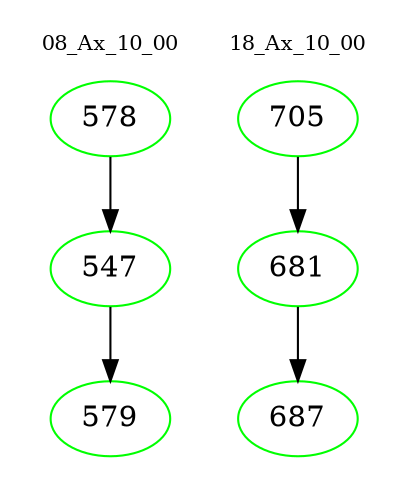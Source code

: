 digraph{
subgraph cluster_0 {
color = white
label = "08_Ax_10_00";
fontsize=10;
T0_578 [label="578", color="green"]
T0_578 -> T0_547 [color="black"]
T0_547 [label="547", color="green"]
T0_547 -> T0_579 [color="black"]
T0_579 [label="579", color="green"]
}
subgraph cluster_1 {
color = white
label = "18_Ax_10_00";
fontsize=10;
T1_705 [label="705", color="green"]
T1_705 -> T1_681 [color="black"]
T1_681 [label="681", color="green"]
T1_681 -> T1_687 [color="black"]
T1_687 [label="687", color="green"]
}
}
